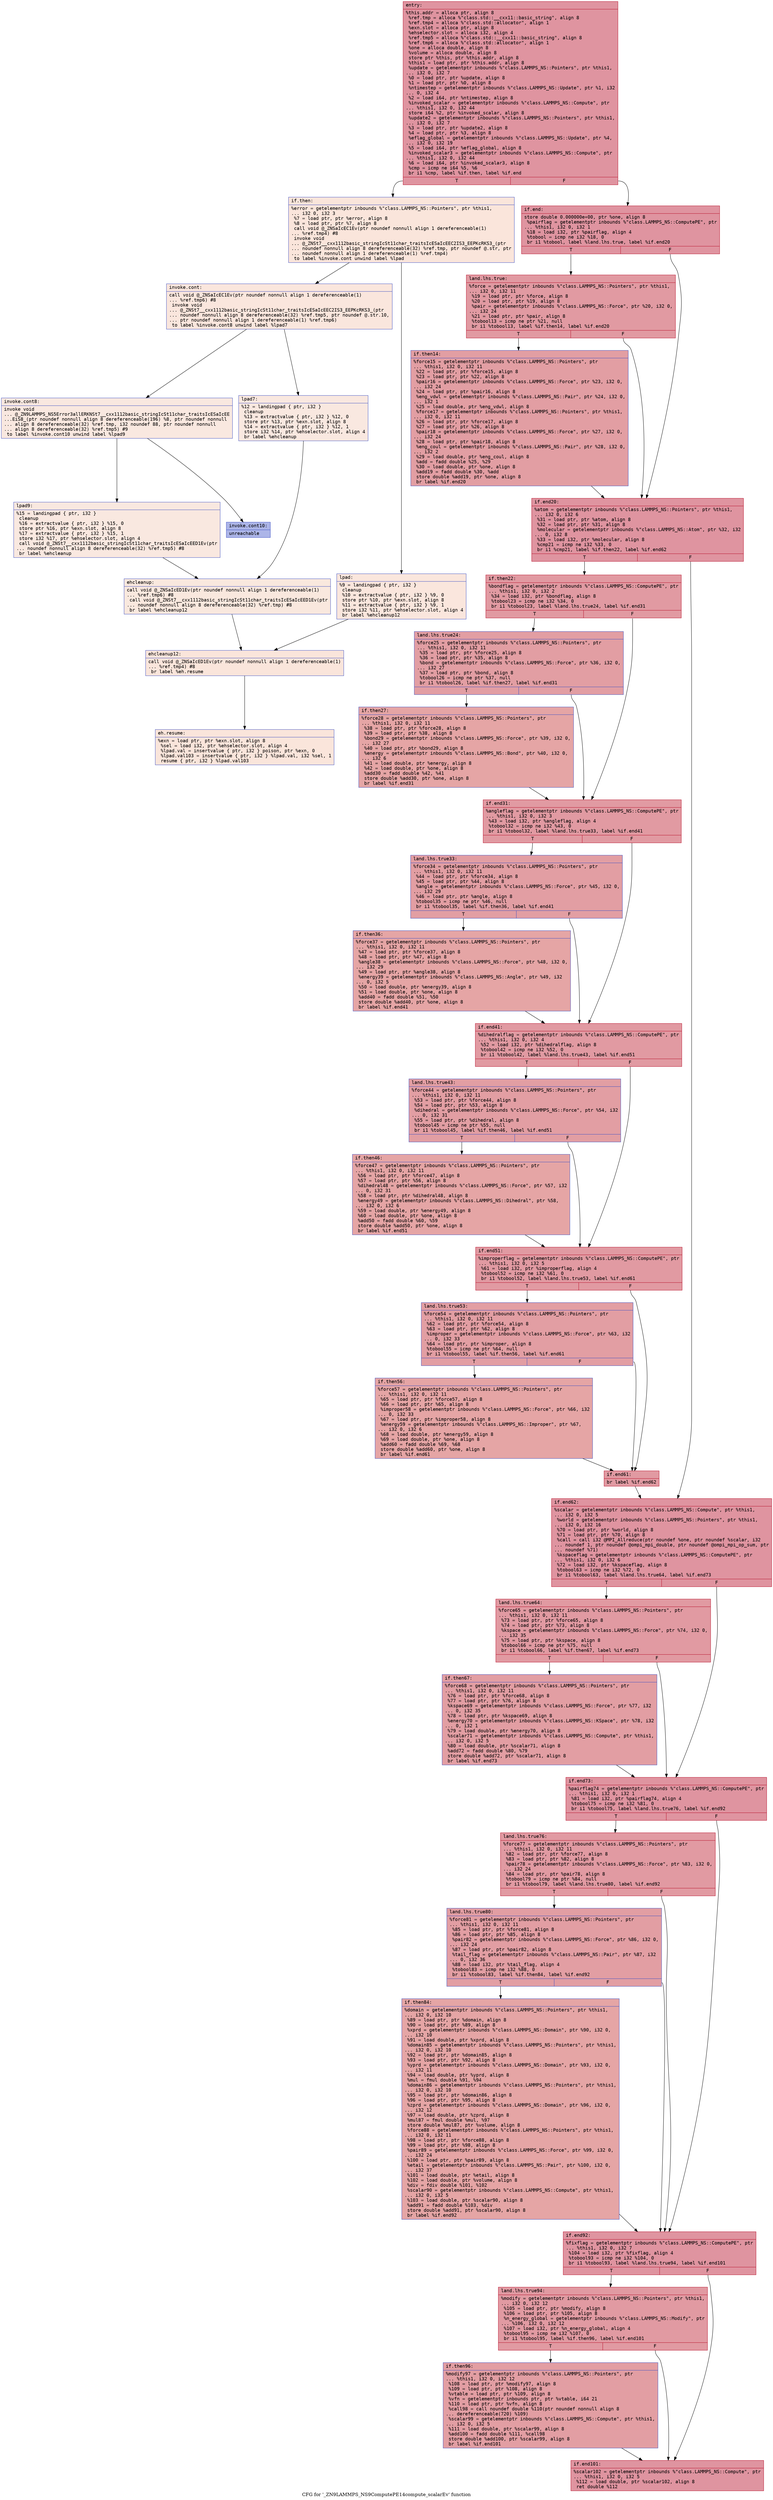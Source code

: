 digraph "CFG for '_ZN9LAMMPS_NS9ComputePE14compute_scalarEv' function" {
	label="CFG for '_ZN9LAMMPS_NS9ComputePE14compute_scalarEv' function";

	Node0x560883b62dd0 [shape=record,color="#b70d28ff", style=filled, fillcolor="#b70d2870" fontname="Courier",label="{entry:\l|  %this.addr = alloca ptr, align 8\l  %ref.tmp = alloca %\"class.std::__cxx11::basic_string\", align 8\l  %ref.tmp4 = alloca %\"class.std::allocator\", align 1\l  %exn.slot = alloca ptr, align 8\l  %ehselector.slot = alloca i32, align 4\l  %ref.tmp5 = alloca %\"class.std::__cxx11::basic_string\", align 8\l  %ref.tmp6 = alloca %\"class.std::allocator\", align 1\l  %one = alloca double, align 8\l  %volume = alloca double, align 8\l  store ptr %this, ptr %this.addr, align 8\l  %this1 = load ptr, ptr %this.addr, align 8\l  %update = getelementptr inbounds %\"class.LAMMPS_NS::Pointers\", ptr %this1,\l... i32 0, i32 7\l  %0 = load ptr, ptr %update, align 8\l  %1 = load ptr, ptr %0, align 8\l  %ntimestep = getelementptr inbounds %\"class.LAMMPS_NS::Update\", ptr %1, i32\l... 0, i32 4\l  %2 = load i64, ptr %ntimestep, align 8\l  %invoked_scalar = getelementptr inbounds %\"class.LAMMPS_NS::Compute\", ptr\l... %this1, i32 0, i32 44\l  store i64 %2, ptr %invoked_scalar, align 8\l  %update2 = getelementptr inbounds %\"class.LAMMPS_NS::Pointers\", ptr %this1,\l... i32 0, i32 7\l  %3 = load ptr, ptr %update2, align 8\l  %4 = load ptr, ptr %3, align 8\l  %eflag_global = getelementptr inbounds %\"class.LAMMPS_NS::Update\", ptr %4,\l... i32 0, i32 19\l  %5 = load i64, ptr %eflag_global, align 8\l  %invoked_scalar3 = getelementptr inbounds %\"class.LAMMPS_NS::Compute\", ptr\l... %this1, i32 0, i32 44\l  %6 = load i64, ptr %invoked_scalar3, align 8\l  %cmp = icmp ne i64 %5, %6\l  br i1 %cmp, label %if.then, label %if.end\l|{<s0>T|<s1>F}}"];
	Node0x560883b62dd0:s0 -> Node0x560883b63ec0[tooltip="entry -> if.then\nProbability 0.00%" ];
	Node0x560883b62dd0:s1 -> Node0x560883b63f30[tooltip="entry -> if.end\nProbability 100.00%" ];
	Node0x560883b63ec0 [shape=record,color="#3d50c3ff", style=filled, fillcolor="#f4c5ad70" fontname="Courier",label="{if.then:\l|  %error = getelementptr inbounds %\"class.LAMMPS_NS::Pointers\", ptr %this1,\l... i32 0, i32 3\l  %7 = load ptr, ptr %error, align 8\l  %8 = load ptr, ptr %7, align 8\l  call void @_ZNSaIcEC1Ev(ptr noundef nonnull align 1 dereferenceable(1)\l... %ref.tmp4) #8\l  invoke void\l... @_ZNSt7__cxx1112basic_stringIcSt11char_traitsIcESaIcEEC2IS3_EEPKcRKS3_(ptr\l... noundef nonnull align 8 dereferenceable(32) %ref.tmp, ptr noundef @.str, ptr\l... noundef nonnull align 1 dereferenceable(1) %ref.tmp4)\l          to label %invoke.cont unwind label %lpad\l}"];
	Node0x560883b63ec0 -> Node0x560883b643b0[tooltip="if.then -> invoke.cont\nProbability 50.00%" ];
	Node0x560883b63ec0 -> Node0x560883b64400[tooltip="if.then -> lpad\nProbability 50.00%" ];
	Node0x560883b643b0 [shape=record,color="#3d50c3ff", style=filled, fillcolor="#f3c7b170" fontname="Courier",label="{invoke.cont:\l|  call void @_ZNSaIcEC1Ev(ptr noundef nonnull align 1 dereferenceable(1)\l... %ref.tmp6) #8\l  invoke void\l... @_ZNSt7__cxx1112basic_stringIcSt11char_traitsIcESaIcEEC2IS3_EEPKcRKS3_(ptr\l... noundef nonnull align 8 dereferenceable(32) %ref.tmp5, ptr noundef @.str.10,\l... ptr noundef nonnull align 1 dereferenceable(1) %ref.tmp6)\l          to label %invoke.cont8 unwind label %lpad7\l}"];
	Node0x560883b643b0 -> Node0x560883b64720[tooltip="invoke.cont -> invoke.cont8\nProbability 50.00%" ];
	Node0x560883b643b0 -> Node0x560883b63320[tooltip="invoke.cont -> lpad7\nProbability 50.00%" ];
	Node0x560883b64720 [shape=record,color="#3d50c3ff", style=filled, fillcolor="#f1ccb870" fontname="Courier",label="{invoke.cont8:\l|  invoke void\l... @_ZN9LAMMPS_NS5Error3allERKNSt7__cxx1112basic_stringIcSt11char_traitsIcESaIcEE\l...EiS8_(ptr noundef nonnull align 8 dereferenceable(196) %8, ptr noundef nonnull\l... align 8 dereferenceable(32) %ref.tmp, i32 noundef 88, ptr noundef nonnull\l... align 8 dereferenceable(32) %ref.tmp5) #9\l          to label %invoke.cont10 unwind label %lpad9\l}"];
	Node0x560883b64720 -> Node0x560883b646d0[tooltip="invoke.cont8 -> invoke.cont10\nProbability 0.00%" ];
	Node0x560883b64720 -> Node0x560883b63460[tooltip="invoke.cont8 -> lpad9\nProbability 100.00%" ];
	Node0x560883b646d0 [shape=record,color="#3d50c3ff", style=filled, fillcolor="#4358cb70" fontname="Courier",label="{invoke.cont10:\l|  unreachable\l}"];
	Node0x560883b64400 [shape=record,color="#3d50c3ff", style=filled, fillcolor="#f3c7b170" fontname="Courier",label="{lpad:\l|  %9 = landingpad \{ ptr, i32 \}\l          cleanup\l  %10 = extractvalue \{ ptr, i32 \} %9, 0\l  store ptr %10, ptr %exn.slot, align 8\l  %11 = extractvalue \{ ptr, i32 \} %9, 1\l  store i32 %11, ptr %ehselector.slot, align 4\l  br label %ehcleanup12\l}"];
	Node0x560883b64400 -> Node0x560883b650c0[tooltip="lpad -> ehcleanup12\nProbability 100.00%" ];
	Node0x560883b63320 [shape=record,color="#3d50c3ff", style=filled, fillcolor="#f1ccb870" fontname="Courier",label="{lpad7:\l|  %12 = landingpad \{ ptr, i32 \}\l          cleanup\l  %13 = extractvalue \{ ptr, i32 \} %12, 0\l  store ptr %13, ptr %exn.slot, align 8\l  %14 = extractvalue \{ ptr, i32 \} %12, 1\l  store i32 %14, ptr %ehselector.slot, align 4\l  br label %ehcleanup\l}"];
	Node0x560883b63320 -> Node0x560883b65410[tooltip="lpad7 -> ehcleanup\nProbability 100.00%" ];
	Node0x560883b63460 [shape=record,color="#3d50c3ff", style=filled, fillcolor="#f1ccb870" fontname="Courier",label="{lpad9:\l|  %15 = landingpad \{ ptr, i32 \}\l          cleanup\l  %16 = extractvalue \{ ptr, i32 \} %15, 0\l  store ptr %16, ptr %exn.slot, align 8\l  %17 = extractvalue \{ ptr, i32 \} %15, 1\l  store i32 %17, ptr %ehselector.slot, align 4\l  call void @_ZNSt7__cxx1112basic_stringIcSt11char_traitsIcESaIcEED1Ev(ptr\l... noundef nonnull align 8 dereferenceable(32) %ref.tmp5) #8\l  br label %ehcleanup\l}"];
	Node0x560883b63460 -> Node0x560883b65410[tooltip="lpad9 -> ehcleanup\nProbability 100.00%" ];
	Node0x560883b65410 [shape=record,color="#3d50c3ff", style=filled, fillcolor="#f2cab570" fontname="Courier",label="{ehcleanup:\l|  call void @_ZNSaIcED1Ev(ptr noundef nonnull align 1 dereferenceable(1)\l... %ref.tmp6) #8\l  call void @_ZNSt7__cxx1112basic_stringIcSt11char_traitsIcESaIcEED1Ev(ptr\l... noundef nonnull align 8 dereferenceable(32) %ref.tmp) #8\l  br label %ehcleanup12\l}"];
	Node0x560883b65410 -> Node0x560883b650c0[tooltip="ehcleanup -> ehcleanup12\nProbability 100.00%" ];
	Node0x560883b650c0 [shape=record,color="#3d50c3ff", style=filled, fillcolor="#f4c5ad70" fontname="Courier",label="{ehcleanup12:\l|  call void @_ZNSaIcED1Ev(ptr noundef nonnull align 1 dereferenceable(1)\l... %ref.tmp4) #8\l  br label %eh.resume\l}"];
	Node0x560883b650c0 -> Node0x560883b65cc0[tooltip="ehcleanup12 -> eh.resume\nProbability 100.00%" ];
	Node0x560883b63f30 [shape=record,color="#b70d28ff", style=filled, fillcolor="#b70d2870" fontname="Courier",label="{if.end:\l|  store double 0.000000e+00, ptr %one, align 8\l  %pairflag = getelementptr inbounds %\"class.LAMMPS_NS::ComputePE\", ptr\l... %this1, i32 0, i32 1\l  %18 = load i32, ptr %pairflag, align 4\l  %tobool = icmp ne i32 %18, 0\l  br i1 %tobool, label %land.lhs.true, label %if.end20\l|{<s0>T|<s1>F}}"];
	Node0x560883b63f30:s0 -> Node0x560883b66a30[tooltip="if.end -> land.lhs.true\nProbability 62.50%" ];
	Node0x560883b63f30:s1 -> Node0x560883b66ab0[tooltip="if.end -> if.end20\nProbability 37.50%" ];
	Node0x560883b66a30 [shape=record,color="#b70d28ff", style=filled, fillcolor="#bb1b2c70" fontname="Courier",label="{land.lhs.true:\l|  %force = getelementptr inbounds %\"class.LAMMPS_NS::Pointers\", ptr %this1,\l... i32 0, i32 11\l  %19 = load ptr, ptr %force, align 8\l  %20 = load ptr, ptr %19, align 8\l  %pair = getelementptr inbounds %\"class.LAMMPS_NS::Force\", ptr %20, i32 0,\l... i32 24\l  %21 = load ptr, ptr %pair, align 8\l  %tobool13 = icmp ne ptr %21, null\l  br i1 %tobool13, label %if.then14, label %if.end20\l|{<s0>T|<s1>F}}"];
	Node0x560883b66a30:s0 -> Node0x560883b67040[tooltip="land.lhs.true -> if.then14\nProbability 62.50%" ];
	Node0x560883b66a30:s1 -> Node0x560883b66ab0[tooltip="land.lhs.true -> if.end20\nProbability 37.50%" ];
	Node0x560883b67040 [shape=record,color="#3d50c3ff", style=filled, fillcolor="#be242e70" fontname="Courier",label="{if.then14:\l|  %force15 = getelementptr inbounds %\"class.LAMMPS_NS::Pointers\", ptr\l... %this1, i32 0, i32 11\l  %22 = load ptr, ptr %force15, align 8\l  %23 = load ptr, ptr %22, align 8\l  %pair16 = getelementptr inbounds %\"class.LAMMPS_NS::Force\", ptr %23, i32 0,\l... i32 24\l  %24 = load ptr, ptr %pair16, align 8\l  %eng_vdwl = getelementptr inbounds %\"class.LAMMPS_NS::Pair\", ptr %24, i32 0,\l... i32 1\l  %25 = load double, ptr %eng_vdwl, align 8\l  %force17 = getelementptr inbounds %\"class.LAMMPS_NS::Pointers\", ptr %this1,\l... i32 0, i32 11\l  %26 = load ptr, ptr %force17, align 8\l  %27 = load ptr, ptr %26, align 8\l  %pair18 = getelementptr inbounds %\"class.LAMMPS_NS::Force\", ptr %27, i32 0,\l... i32 24\l  %28 = load ptr, ptr %pair18, align 8\l  %eng_coul = getelementptr inbounds %\"class.LAMMPS_NS::Pair\", ptr %28, i32 0,\l... i32 2\l  %29 = load double, ptr %eng_coul, align 8\l  %add = fadd double %25, %29\l  %30 = load double, ptr %one, align 8\l  %add19 = fadd double %30, %add\l  store double %add19, ptr %one, align 8\l  br label %if.end20\l}"];
	Node0x560883b67040 -> Node0x560883b66ab0[tooltip="if.then14 -> if.end20\nProbability 100.00%" ];
	Node0x560883b66ab0 [shape=record,color="#b70d28ff", style=filled, fillcolor="#b70d2870" fontname="Courier",label="{if.end20:\l|  %atom = getelementptr inbounds %\"class.LAMMPS_NS::Pointers\", ptr %this1,\l... i32 0, i32 6\l  %31 = load ptr, ptr %atom, align 8\l  %32 = load ptr, ptr %31, align 8\l  %molecular = getelementptr inbounds %\"class.LAMMPS_NS::Atom\", ptr %32, i32\l... 0, i32 8\l  %33 = load i32, ptr %molecular, align 8\l  %cmp21 = icmp ne i32 %33, 0\l  br i1 %cmp21, label %if.then22, label %if.end62\l|{<s0>T|<s1>F}}"];
	Node0x560883b66ab0:s0 -> Node0x560883b68c20[tooltip="if.end20 -> if.then22\nProbability 62.50%" ];
	Node0x560883b66ab0:s1 -> Node0x560883b68ca0[tooltip="if.end20 -> if.end62\nProbability 37.50%" ];
	Node0x560883b68c20 [shape=record,color="#b70d28ff", style=filled, fillcolor="#bb1b2c70" fontname="Courier",label="{if.then22:\l|  %bondflag = getelementptr inbounds %\"class.LAMMPS_NS::ComputePE\", ptr\l... %this1, i32 0, i32 2\l  %34 = load i32, ptr %bondflag, align 8\l  %tobool23 = icmp ne i32 %34, 0\l  br i1 %tobool23, label %land.lhs.true24, label %if.end31\l|{<s0>T|<s1>F}}"];
	Node0x560883b68c20:s0 -> Node0x560883b69000[tooltip="if.then22 -> land.lhs.true24\nProbability 62.50%" ];
	Node0x560883b68c20:s1 -> Node0x560883b69080[tooltip="if.then22 -> if.end31\nProbability 37.50%" ];
	Node0x560883b69000 [shape=record,color="#3d50c3ff", style=filled, fillcolor="#be242e70" fontname="Courier",label="{land.lhs.true24:\l|  %force25 = getelementptr inbounds %\"class.LAMMPS_NS::Pointers\", ptr\l... %this1, i32 0, i32 11\l  %35 = load ptr, ptr %force25, align 8\l  %36 = load ptr, ptr %35, align 8\l  %bond = getelementptr inbounds %\"class.LAMMPS_NS::Force\", ptr %36, i32 0,\l... i32 27\l  %37 = load ptr, ptr %bond, align 8\l  %tobool26 = icmp ne ptr %37, null\l  br i1 %tobool26, label %if.then27, label %if.end31\l|{<s0>T|<s1>F}}"];
	Node0x560883b69000:s0 -> Node0x560883b695e0[tooltip="land.lhs.true24 -> if.then27\nProbability 62.50%" ];
	Node0x560883b69000:s1 -> Node0x560883b69080[tooltip="land.lhs.true24 -> if.end31\nProbability 37.50%" ];
	Node0x560883b695e0 [shape=record,color="#3d50c3ff", style=filled, fillcolor="#c5333470" fontname="Courier",label="{if.then27:\l|  %force28 = getelementptr inbounds %\"class.LAMMPS_NS::Pointers\", ptr\l... %this1, i32 0, i32 11\l  %38 = load ptr, ptr %force28, align 8\l  %39 = load ptr, ptr %38, align 8\l  %bond29 = getelementptr inbounds %\"class.LAMMPS_NS::Force\", ptr %39, i32 0,\l... i32 27\l  %40 = load ptr, ptr %bond29, align 8\l  %energy = getelementptr inbounds %\"class.LAMMPS_NS::Bond\", ptr %40, i32 0,\l... i32 6\l  %41 = load double, ptr %energy, align 8\l  %42 = load double, ptr %one, align 8\l  %add30 = fadd double %42, %41\l  store double %add30, ptr %one, align 8\l  br label %if.end31\l}"];
	Node0x560883b695e0 -> Node0x560883b69080[tooltip="if.then27 -> if.end31\nProbability 100.00%" ];
	Node0x560883b69080 [shape=record,color="#b70d28ff", style=filled, fillcolor="#bb1b2c70" fontname="Courier",label="{if.end31:\l|  %angleflag = getelementptr inbounds %\"class.LAMMPS_NS::ComputePE\", ptr\l... %this1, i32 0, i32 3\l  %43 = load i32, ptr %angleflag, align 4\l  %tobool32 = icmp ne i32 %43, 0\l  br i1 %tobool32, label %land.lhs.true33, label %if.end41\l|{<s0>T|<s1>F}}"];
	Node0x560883b69080:s0 -> Node0x560883b6a020[tooltip="if.end31 -> land.lhs.true33\nProbability 62.50%" ];
	Node0x560883b69080:s1 -> Node0x560883b6a0a0[tooltip="if.end31 -> if.end41\nProbability 37.50%" ];
	Node0x560883b6a020 [shape=record,color="#3d50c3ff", style=filled, fillcolor="#be242e70" fontname="Courier",label="{land.lhs.true33:\l|  %force34 = getelementptr inbounds %\"class.LAMMPS_NS::Pointers\", ptr\l... %this1, i32 0, i32 11\l  %44 = load ptr, ptr %force34, align 8\l  %45 = load ptr, ptr %44, align 8\l  %angle = getelementptr inbounds %\"class.LAMMPS_NS::Force\", ptr %45, i32 0,\l... i32 29\l  %46 = load ptr, ptr %angle, align 8\l  %tobool35 = icmp ne ptr %46, null\l  br i1 %tobool35, label %if.then36, label %if.end41\l|{<s0>T|<s1>F}}"];
	Node0x560883b6a020:s0 -> Node0x560883b6a600[tooltip="land.lhs.true33 -> if.then36\nProbability 62.50%" ];
	Node0x560883b6a020:s1 -> Node0x560883b6a0a0[tooltip="land.lhs.true33 -> if.end41\nProbability 37.50%" ];
	Node0x560883b6a600 [shape=record,color="#3d50c3ff", style=filled, fillcolor="#c5333470" fontname="Courier",label="{if.then36:\l|  %force37 = getelementptr inbounds %\"class.LAMMPS_NS::Pointers\", ptr\l... %this1, i32 0, i32 11\l  %47 = load ptr, ptr %force37, align 8\l  %48 = load ptr, ptr %47, align 8\l  %angle38 = getelementptr inbounds %\"class.LAMMPS_NS::Force\", ptr %48, i32 0,\l... i32 29\l  %49 = load ptr, ptr %angle38, align 8\l  %energy39 = getelementptr inbounds %\"class.LAMMPS_NS::Angle\", ptr %49, i32\l... 0, i32 5\l  %50 = load double, ptr %energy39, align 8\l  %51 = load double, ptr %one, align 8\l  %add40 = fadd double %51, %50\l  store double %add40, ptr %one, align 8\l  br label %if.end41\l}"];
	Node0x560883b6a600 -> Node0x560883b6a0a0[tooltip="if.then36 -> if.end41\nProbability 100.00%" ];
	Node0x560883b6a0a0 [shape=record,color="#b70d28ff", style=filled, fillcolor="#bb1b2c70" fontname="Courier",label="{if.end41:\l|  %dihedralflag = getelementptr inbounds %\"class.LAMMPS_NS::ComputePE\", ptr\l... %this1, i32 0, i32 4\l  %52 = load i32, ptr %dihedralflag, align 8\l  %tobool42 = icmp ne i32 %52, 0\l  br i1 %tobool42, label %land.lhs.true43, label %if.end51\l|{<s0>T|<s1>F}}"];
	Node0x560883b6a0a0:s0 -> Node0x560883b6b860[tooltip="if.end41 -> land.lhs.true43\nProbability 62.50%" ];
	Node0x560883b6a0a0:s1 -> Node0x560883b6b8e0[tooltip="if.end41 -> if.end51\nProbability 37.50%" ];
	Node0x560883b6b860 [shape=record,color="#3d50c3ff", style=filled, fillcolor="#be242e70" fontname="Courier",label="{land.lhs.true43:\l|  %force44 = getelementptr inbounds %\"class.LAMMPS_NS::Pointers\", ptr\l... %this1, i32 0, i32 11\l  %53 = load ptr, ptr %force44, align 8\l  %54 = load ptr, ptr %53, align 8\l  %dihedral = getelementptr inbounds %\"class.LAMMPS_NS::Force\", ptr %54, i32\l... 0, i32 31\l  %55 = load ptr, ptr %dihedral, align 8\l  %tobool45 = icmp ne ptr %55, null\l  br i1 %tobool45, label %if.then46, label %if.end51\l|{<s0>T|<s1>F}}"];
	Node0x560883b6b860:s0 -> Node0x560883b6be50[tooltip="land.lhs.true43 -> if.then46\nProbability 62.50%" ];
	Node0x560883b6b860:s1 -> Node0x560883b6b8e0[tooltip="land.lhs.true43 -> if.end51\nProbability 37.50%" ];
	Node0x560883b6be50 [shape=record,color="#3d50c3ff", style=filled, fillcolor="#c5333470" fontname="Courier",label="{if.then46:\l|  %force47 = getelementptr inbounds %\"class.LAMMPS_NS::Pointers\", ptr\l... %this1, i32 0, i32 11\l  %56 = load ptr, ptr %force47, align 8\l  %57 = load ptr, ptr %56, align 8\l  %dihedral48 = getelementptr inbounds %\"class.LAMMPS_NS::Force\", ptr %57, i32\l... 0, i32 31\l  %58 = load ptr, ptr %dihedral48, align 8\l  %energy49 = getelementptr inbounds %\"class.LAMMPS_NS::Dihedral\", ptr %58,\l... i32 0, i32 6\l  %59 = load double, ptr %energy49, align 8\l  %60 = load double, ptr %one, align 8\l  %add50 = fadd double %60, %59\l  store double %add50, ptr %one, align 8\l  br label %if.end51\l}"];
	Node0x560883b6be50 -> Node0x560883b6b8e0[tooltip="if.then46 -> if.end51\nProbability 100.00%" ];
	Node0x560883b6b8e0 [shape=record,color="#b70d28ff", style=filled, fillcolor="#bb1b2c70" fontname="Courier",label="{if.end51:\l|  %improperflag = getelementptr inbounds %\"class.LAMMPS_NS::ComputePE\", ptr\l... %this1, i32 0, i32 5\l  %61 = load i32, ptr %improperflag, align 4\l  %tobool52 = icmp ne i32 %61, 0\l  br i1 %tobool52, label %land.lhs.true53, label %if.end61\l|{<s0>T|<s1>F}}"];
	Node0x560883b6b8e0:s0 -> Node0x560883b6c8b0[tooltip="if.end51 -> land.lhs.true53\nProbability 62.50%" ];
	Node0x560883b6b8e0:s1 -> Node0x560883b6c930[tooltip="if.end51 -> if.end61\nProbability 37.50%" ];
	Node0x560883b6c8b0 [shape=record,color="#3d50c3ff", style=filled, fillcolor="#be242e70" fontname="Courier",label="{land.lhs.true53:\l|  %force54 = getelementptr inbounds %\"class.LAMMPS_NS::Pointers\", ptr\l... %this1, i32 0, i32 11\l  %62 = load ptr, ptr %force54, align 8\l  %63 = load ptr, ptr %62, align 8\l  %improper = getelementptr inbounds %\"class.LAMMPS_NS::Force\", ptr %63, i32\l... 0, i32 33\l  %64 = load ptr, ptr %improper, align 8\l  %tobool55 = icmp ne ptr %64, null\l  br i1 %tobool55, label %if.then56, label %if.end61\l|{<s0>T|<s1>F}}"];
	Node0x560883b6c8b0:s0 -> Node0x560883b6ce70[tooltip="land.lhs.true53 -> if.then56\nProbability 62.50%" ];
	Node0x560883b6c8b0:s1 -> Node0x560883b6c930[tooltip="land.lhs.true53 -> if.end61\nProbability 37.50%" ];
	Node0x560883b6ce70 [shape=record,color="#3d50c3ff", style=filled, fillcolor="#c5333470" fontname="Courier",label="{if.then56:\l|  %force57 = getelementptr inbounds %\"class.LAMMPS_NS::Pointers\", ptr\l... %this1, i32 0, i32 11\l  %65 = load ptr, ptr %force57, align 8\l  %66 = load ptr, ptr %65, align 8\l  %improper58 = getelementptr inbounds %\"class.LAMMPS_NS::Force\", ptr %66, i32\l... 0, i32 33\l  %67 = load ptr, ptr %improper58, align 8\l  %energy59 = getelementptr inbounds %\"class.LAMMPS_NS::Improper\", ptr %67,\l... i32 0, i32 6\l  %68 = load double, ptr %energy59, align 8\l  %69 = load double, ptr %one, align 8\l  %add60 = fadd double %69, %68\l  store double %add60, ptr %one, align 8\l  br label %if.end61\l}"];
	Node0x560883b6ce70 -> Node0x560883b6c930[tooltip="if.then56 -> if.end61\nProbability 100.00%" ];
	Node0x560883b6c930 [shape=record,color="#b70d28ff", style=filled, fillcolor="#bb1b2c70" fontname="Courier",label="{if.end61:\l|  br label %if.end62\l}"];
	Node0x560883b6c930 -> Node0x560883b68ca0[tooltip="if.end61 -> if.end62\nProbability 100.00%" ];
	Node0x560883b68ca0 [shape=record,color="#b70d28ff", style=filled, fillcolor="#b70d2870" fontname="Courier",label="{if.end62:\l|  %scalar = getelementptr inbounds %\"class.LAMMPS_NS::Compute\", ptr %this1,\l... i32 0, i32 5\l  %world = getelementptr inbounds %\"class.LAMMPS_NS::Pointers\", ptr %this1,\l... i32 0, i32 16\l  %70 = load ptr, ptr %world, align 8\l  %71 = load ptr, ptr %70, align 8\l  %call = call i32 @MPI_Allreduce(ptr noundef %one, ptr noundef %scalar, i32\l... noundef 1, ptr noundef @ompi_mpi_double, ptr noundef @ompi_mpi_op_sum, ptr\l... noundef %71)\l  %kspaceflag = getelementptr inbounds %\"class.LAMMPS_NS::ComputePE\", ptr\l... %this1, i32 0, i32 6\l  %72 = load i32, ptr %kspaceflag, align 8\l  %tobool63 = icmp ne i32 %72, 0\l  br i1 %tobool63, label %land.lhs.true64, label %if.end73\l|{<s0>T|<s1>F}}"];
	Node0x560883b68ca0:s0 -> Node0x560883b6e480[tooltip="if.end62 -> land.lhs.true64\nProbability 62.50%" ];
	Node0x560883b68ca0:s1 -> Node0x560883b6e500[tooltip="if.end62 -> if.end73\nProbability 37.50%" ];
	Node0x560883b6e480 [shape=record,color="#b70d28ff", style=filled, fillcolor="#bb1b2c70" fontname="Courier",label="{land.lhs.true64:\l|  %force65 = getelementptr inbounds %\"class.LAMMPS_NS::Pointers\", ptr\l... %this1, i32 0, i32 11\l  %73 = load ptr, ptr %force65, align 8\l  %74 = load ptr, ptr %73, align 8\l  %kspace = getelementptr inbounds %\"class.LAMMPS_NS::Force\", ptr %74, i32 0,\l... i32 35\l  %75 = load ptr, ptr %kspace, align 8\l  %tobool66 = icmp ne ptr %75, null\l  br i1 %tobool66, label %if.then67, label %if.end73\l|{<s0>T|<s1>F}}"];
	Node0x560883b6e480:s0 -> Node0x560883b6ea40[tooltip="land.lhs.true64 -> if.then67\nProbability 62.50%" ];
	Node0x560883b6e480:s1 -> Node0x560883b6e500[tooltip="land.lhs.true64 -> if.end73\nProbability 37.50%" ];
	Node0x560883b6ea40 [shape=record,color="#3d50c3ff", style=filled, fillcolor="#be242e70" fontname="Courier",label="{if.then67:\l|  %force68 = getelementptr inbounds %\"class.LAMMPS_NS::Pointers\", ptr\l... %this1, i32 0, i32 11\l  %76 = load ptr, ptr %force68, align 8\l  %77 = load ptr, ptr %76, align 8\l  %kspace69 = getelementptr inbounds %\"class.LAMMPS_NS::Force\", ptr %77, i32\l... 0, i32 35\l  %78 = load ptr, ptr %kspace69, align 8\l  %energy70 = getelementptr inbounds %\"class.LAMMPS_NS::KSpace\", ptr %78, i32\l... 0, i32 1\l  %79 = load double, ptr %energy70, align 8\l  %scalar71 = getelementptr inbounds %\"class.LAMMPS_NS::Compute\", ptr %this1,\l... i32 0, i32 5\l  %80 = load double, ptr %scalar71, align 8\l  %add72 = fadd double %80, %79\l  store double %add72, ptr %scalar71, align 8\l  br label %if.end73\l}"];
	Node0x560883b6ea40 -> Node0x560883b6e500[tooltip="if.then67 -> if.end73\nProbability 100.00%" ];
	Node0x560883b6e500 [shape=record,color="#b70d28ff", style=filled, fillcolor="#b70d2870" fontname="Courier",label="{if.end73:\l|  %pairflag74 = getelementptr inbounds %\"class.LAMMPS_NS::ComputePE\", ptr\l... %this1, i32 0, i32 1\l  %81 = load i32, ptr %pairflag74, align 4\l  %tobool75 = icmp ne i32 %81, 0\l  br i1 %tobool75, label %land.lhs.true76, label %if.end92\l|{<s0>T|<s1>F}}"];
	Node0x560883b6e500:s0 -> Node0x560883b6f590[tooltip="if.end73 -> land.lhs.true76\nProbability 62.50%" ];
	Node0x560883b6e500:s1 -> Node0x560883b6f610[tooltip="if.end73 -> if.end92\nProbability 37.50%" ];
	Node0x560883b6f590 [shape=record,color="#b70d28ff", style=filled, fillcolor="#bb1b2c70" fontname="Courier",label="{land.lhs.true76:\l|  %force77 = getelementptr inbounds %\"class.LAMMPS_NS::Pointers\", ptr\l... %this1, i32 0, i32 11\l  %82 = load ptr, ptr %force77, align 8\l  %83 = load ptr, ptr %82, align 8\l  %pair78 = getelementptr inbounds %\"class.LAMMPS_NS::Force\", ptr %83, i32 0,\l... i32 24\l  %84 = load ptr, ptr %pair78, align 8\l  %tobool79 = icmp ne ptr %84, null\l  br i1 %tobool79, label %land.lhs.true80, label %if.end92\l|{<s0>T|<s1>F}}"];
	Node0x560883b6f590:s0 -> Node0x560883b6fb40[tooltip="land.lhs.true76 -> land.lhs.true80\nProbability 62.50%" ];
	Node0x560883b6f590:s1 -> Node0x560883b6f610[tooltip="land.lhs.true76 -> if.end92\nProbability 37.50%" ];
	Node0x560883b6fb40 [shape=record,color="#3d50c3ff", style=filled, fillcolor="#be242e70" fontname="Courier",label="{land.lhs.true80:\l|  %force81 = getelementptr inbounds %\"class.LAMMPS_NS::Pointers\", ptr\l... %this1, i32 0, i32 11\l  %85 = load ptr, ptr %force81, align 8\l  %86 = load ptr, ptr %85, align 8\l  %pair82 = getelementptr inbounds %\"class.LAMMPS_NS::Force\", ptr %86, i32 0,\l... i32 24\l  %87 = load ptr, ptr %pair82, align 8\l  %tail_flag = getelementptr inbounds %\"class.LAMMPS_NS::Pair\", ptr %87, i32\l... 0, i32 36\l  %88 = load i32, ptr %tail_flag, align 4\l  %tobool83 = icmp ne i32 %88, 0\l  br i1 %tobool83, label %if.then84, label %if.end92\l|{<s0>T|<s1>F}}"];
	Node0x560883b6fb40:s0 -> Node0x560883b70210[tooltip="land.lhs.true80 -> if.then84\nProbability 62.50%" ];
	Node0x560883b6fb40:s1 -> Node0x560883b6f610[tooltip="land.lhs.true80 -> if.end92\nProbability 37.50%" ];
	Node0x560883b70210 [shape=record,color="#3d50c3ff", style=filled, fillcolor="#c5333470" fontname="Courier",label="{if.then84:\l|  %domain = getelementptr inbounds %\"class.LAMMPS_NS::Pointers\", ptr %this1,\l... i32 0, i32 10\l  %89 = load ptr, ptr %domain, align 8\l  %90 = load ptr, ptr %89, align 8\l  %xprd = getelementptr inbounds %\"class.LAMMPS_NS::Domain\", ptr %90, i32 0,\l... i32 10\l  %91 = load double, ptr %xprd, align 8\l  %domain85 = getelementptr inbounds %\"class.LAMMPS_NS::Pointers\", ptr %this1,\l... i32 0, i32 10\l  %92 = load ptr, ptr %domain85, align 8\l  %93 = load ptr, ptr %92, align 8\l  %yprd = getelementptr inbounds %\"class.LAMMPS_NS::Domain\", ptr %93, i32 0,\l... i32 11\l  %94 = load double, ptr %yprd, align 8\l  %mul = fmul double %91, %94\l  %domain86 = getelementptr inbounds %\"class.LAMMPS_NS::Pointers\", ptr %this1,\l... i32 0, i32 10\l  %95 = load ptr, ptr %domain86, align 8\l  %96 = load ptr, ptr %95, align 8\l  %zprd = getelementptr inbounds %\"class.LAMMPS_NS::Domain\", ptr %96, i32 0,\l... i32 12\l  %97 = load double, ptr %zprd, align 8\l  %mul87 = fmul double %mul, %97\l  store double %mul87, ptr %volume, align 8\l  %force88 = getelementptr inbounds %\"class.LAMMPS_NS::Pointers\", ptr %this1,\l... i32 0, i32 11\l  %98 = load ptr, ptr %force88, align 8\l  %99 = load ptr, ptr %98, align 8\l  %pair89 = getelementptr inbounds %\"class.LAMMPS_NS::Force\", ptr %99, i32 0,\l... i32 24\l  %100 = load ptr, ptr %pair89, align 8\l  %etail = getelementptr inbounds %\"class.LAMMPS_NS::Pair\", ptr %100, i32 0,\l... i32 37\l  %101 = load double, ptr %etail, align 8\l  %102 = load double, ptr %volume, align 8\l  %div = fdiv double %101, %102\l  %scalar90 = getelementptr inbounds %\"class.LAMMPS_NS::Compute\", ptr %this1,\l... i32 0, i32 5\l  %103 = load double, ptr %scalar90, align 8\l  %add91 = fadd double %103, %div\l  store double %add91, ptr %scalar90, align 8\l  br label %if.end92\l}"];
	Node0x560883b70210 -> Node0x560883b6f610[tooltip="if.then84 -> if.end92\nProbability 100.00%" ];
	Node0x560883b6f610 [shape=record,color="#b70d28ff", style=filled, fillcolor="#b70d2870" fontname="Courier",label="{if.end92:\l|  %fixflag = getelementptr inbounds %\"class.LAMMPS_NS::ComputePE\", ptr\l... %this1, i32 0, i32 7\l  %104 = load i32, ptr %fixflag, align 4\l  %tobool93 = icmp ne i32 %104, 0\l  br i1 %tobool93, label %land.lhs.true94, label %if.end101\l|{<s0>T|<s1>F}}"];
	Node0x560883b6f610:s0 -> Node0x560883b72270[tooltip="if.end92 -> land.lhs.true94\nProbability 62.50%" ];
	Node0x560883b6f610:s1 -> Node0x560883b722f0[tooltip="if.end92 -> if.end101\nProbability 37.50%" ];
	Node0x560883b72270 [shape=record,color="#b70d28ff", style=filled, fillcolor="#bb1b2c70" fontname="Courier",label="{land.lhs.true94:\l|  %modify = getelementptr inbounds %\"class.LAMMPS_NS::Pointers\", ptr %this1,\l... i32 0, i32 12\l  %105 = load ptr, ptr %modify, align 8\l  %106 = load ptr, ptr %105, align 8\l  %n_energy_global = getelementptr inbounds %\"class.LAMMPS_NS::Modify\", ptr\l... %106, i32 0, i32 12\l  %107 = load i32, ptr %n_energy_global, align 4\l  %tobool95 = icmp ne i32 %107, 0\l  br i1 %tobool95, label %if.then96, label %if.end101\l|{<s0>T|<s1>F}}"];
	Node0x560883b72270:s0 -> Node0x560883b72830[tooltip="land.lhs.true94 -> if.then96\nProbability 62.50%" ];
	Node0x560883b72270:s1 -> Node0x560883b722f0[tooltip="land.lhs.true94 -> if.end101\nProbability 37.50%" ];
	Node0x560883b72830 [shape=record,color="#3d50c3ff", style=filled, fillcolor="#be242e70" fontname="Courier",label="{if.then96:\l|  %modify97 = getelementptr inbounds %\"class.LAMMPS_NS::Pointers\", ptr\l... %this1, i32 0, i32 12\l  %108 = load ptr, ptr %modify97, align 8\l  %109 = load ptr, ptr %108, align 8\l  %vtable = load ptr, ptr %109, align 8\l  %vfn = getelementptr inbounds ptr, ptr %vtable, i64 21\l  %110 = load ptr, ptr %vfn, align 8\l  %call98 = call noundef double %110(ptr noundef nonnull align 8\l... dereferenceable(720) %109)\l  %scalar99 = getelementptr inbounds %\"class.LAMMPS_NS::Compute\", ptr %this1,\l... i32 0, i32 5\l  %111 = load double, ptr %scalar99, align 8\l  %add100 = fadd double %111, %call98\l  store double %add100, ptr %scalar99, align 8\l  br label %if.end101\l}"];
	Node0x560883b72830 -> Node0x560883b722f0[tooltip="if.then96 -> if.end101\nProbability 100.00%" ];
	Node0x560883b722f0 [shape=record,color="#b70d28ff", style=filled, fillcolor="#b70d2870" fontname="Courier",label="{if.end101:\l|  %scalar102 = getelementptr inbounds %\"class.LAMMPS_NS::Compute\", ptr\l... %this1, i32 0, i32 5\l  %112 = load double, ptr %scalar102, align 8\l  ret double %112\l}"];
	Node0x560883b65cc0 [shape=record,color="#3d50c3ff", style=filled, fillcolor="#f4c5ad70" fontname="Courier",label="{eh.resume:\l|  %exn = load ptr, ptr %exn.slot, align 8\l  %sel = load i32, ptr %ehselector.slot, align 4\l  %lpad.val = insertvalue \{ ptr, i32 \} poison, ptr %exn, 0\l  %lpad.val103 = insertvalue \{ ptr, i32 \} %lpad.val, i32 %sel, 1\l  resume \{ ptr, i32 \} %lpad.val103\l}"];
}
